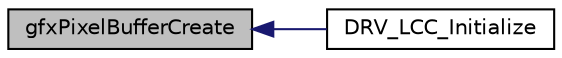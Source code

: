 digraph "gfxPixelBufferCreate"
{
 // INTERACTIVE_SVG=YES
  edge [fontname="Helvetica",fontsize="10",labelfontname="Helvetica",labelfontsize="10"];
  node [fontname="Helvetica",fontsize="10",shape=record];
  rankdir="LR";
  Node13 [label="gfxPixelBufferCreate",height=0.2,width=0.4,color="black", fillcolor="grey75", style="filled", fontcolor="black"];
  Node13 -> Node14 [dir="back",color="midnightblue",fontsize="10",style="solid",fontname="Helvetica"];
  Node14 [label="DRV_LCC_Initialize",height=0.2,width=0.4,color="black", fillcolor="white", style="filled",URL="$drv__gfx__lcc_8h_8ftl.html#a185feb0e9b58a6dc1dc771ad19e8015d",tooltip="Initialize driver. "];
}
